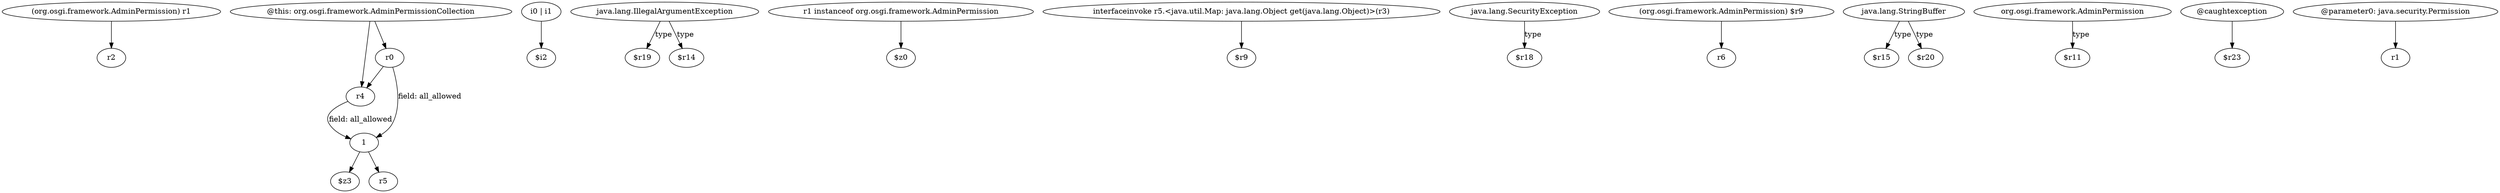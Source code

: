 digraph g {
0[label="(org.osgi.framework.AdminPermission) r1"]
1[label="r2"]
0->1[label=""]
2[label="@this: org.osgi.framework.AdminPermissionCollection"]
3[label="r4"]
2->3[label=""]
4[label="i0 | i1"]
5[label="$i2"]
4->5[label=""]
6[label="java.lang.IllegalArgumentException"]
7[label="$r19"]
6->7[label="type"]
8[label="r1 instanceof org.osgi.framework.AdminPermission"]
9[label="$z0"]
8->9[label=""]
10[label="interfaceinvoke r5.<java.util.Map: java.lang.Object get(java.lang.Object)>(r3)"]
11[label="$r9"]
10->11[label=""]
12[label="1"]
13[label="$z3"]
12->13[label=""]
14[label="r0"]
14->12[label="field: all_allowed"]
15[label="java.lang.SecurityException"]
16[label="$r18"]
15->16[label="type"]
17[label="$r14"]
6->17[label="type"]
18[label="r5"]
12->18[label=""]
2->14[label=""]
19[label="(org.osgi.framework.AdminPermission) $r9"]
20[label="r6"]
19->20[label=""]
21[label="java.lang.StringBuffer"]
22[label="$r15"]
21->22[label="type"]
23[label="org.osgi.framework.AdminPermission"]
24[label="$r11"]
23->24[label="type"]
25[label="@caughtexception"]
26[label="$r23"]
25->26[label=""]
27[label="$r20"]
21->27[label="type"]
28[label="@parameter0: java.security.Permission"]
29[label="r1"]
28->29[label=""]
3->12[label="field: all_allowed"]
14->3[label=""]
}